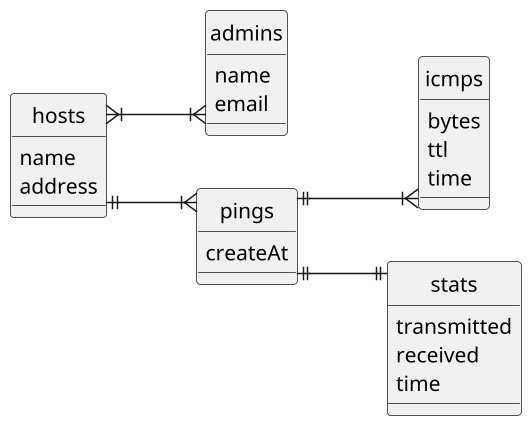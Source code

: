 @startuml
hide circle
scale 1.5
skinparam linetype ortho
skinparam monochrome true
left to right direction

entity "admins" as admin {
  name
  email
}

entity "hosts" as host {
  name
  address
}

entity "pings" as ping {
  createAt
}

entity "icmps" as icmp {
  bytes
  ttl
  time
}

entity "stats" as stat {
  transmitted
  received
  time
}

ping ||--|{ icmp
ping ||--|| stat
host ||--|{ ping
host }|--|{ admin
@enduml
